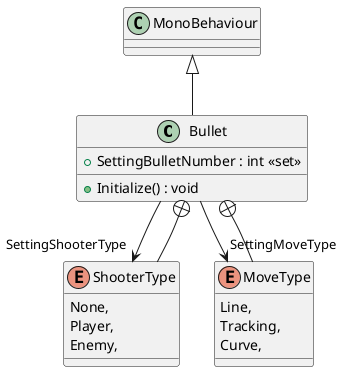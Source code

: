 @startuml
class Bullet {
    + SettingBulletNumber : int <<set>>
    + Initialize() : void
}
enum ShooterType {
    None,
    Player,
    Enemy,
}
enum MoveType {
    Line,
    Tracking,
    Curve,
}
MonoBehaviour <|-- Bullet
Bullet --> "SettingShooterType" ShooterType
Bullet --> "SettingMoveType" MoveType
Bullet +-- ShooterType
Bullet +-- MoveType
@enduml
